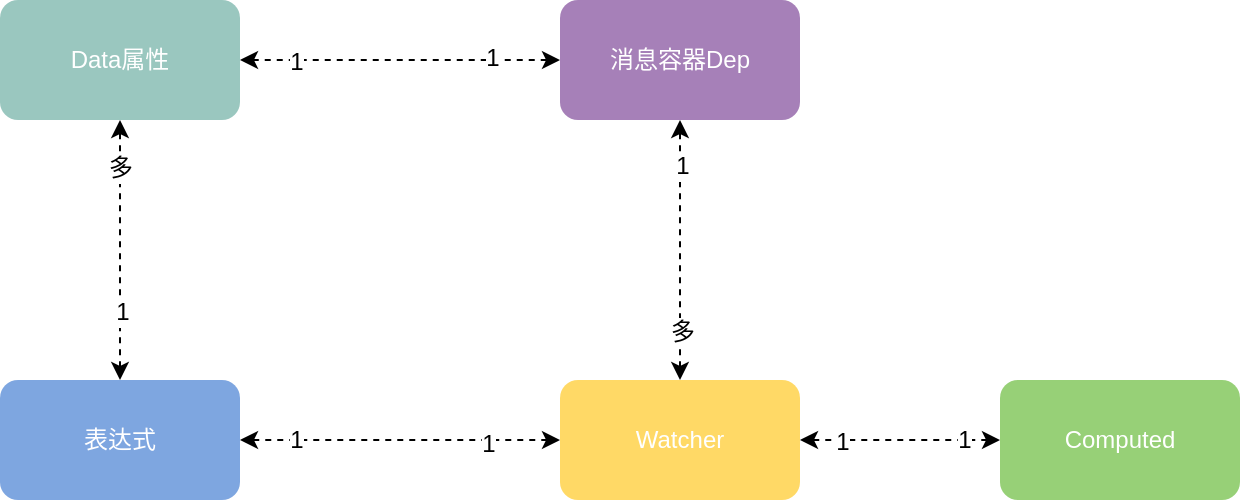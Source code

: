 <mxfile pages="1" version="11.2.8" type="github"><diagram id="e5mmB1QpzGwvTIJWV2cP" name="第 1 页"><mxGraphModel dx="782" dy="437" grid="1" gridSize="10" guides="1" tooltips="1" connect="1" arrows="1" fold="1" page="1" pageScale="1" pageWidth="827" pageHeight="1169" math="0" shadow="0"><root><mxCell id="0"/><mxCell id="1" parent="0"/><mxCell id="igo6tiFB_Bn9phjB6TX9-1" value="Data属性" style="rounded=1;whiteSpace=wrap;html=1;fillColor=#9AC7BF;strokeColor=none;fontColor=#ffffff;" parent="1" vertex="1"><mxGeometry x="100" y="50" width="120" height="60" as="geometry"/></mxCell><mxCell id="igo6tiFB_Bn9phjB6TX9-2" value="消息容器Dep" style="rounded=1;whiteSpace=wrap;html=1;fillColor=#A680B8;strokeColor=none;fontColor=#ffffff;" parent="1" vertex="1"><mxGeometry x="380" y="50" width="120" height="60" as="geometry"/></mxCell><mxCell id="igo6tiFB_Bn9phjB6TX9-3" value="" style="endArrow=classic;startArrow=classic;html=1;exitX=1;exitY=0.5;exitDx=0;exitDy=0;entryX=0;entryY=0.5;entryDx=0;entryDy=0;dashed=1;" parent="1" source="igo6tiFB_Bn9phjB6TX9-1" target="igo6tiFB_Bn9phjB6TX9-2" edge="1"><mxGeometry width="50" height="50" relative="1" as="geometry"><mxPoint x="240" y="120" as="sourcePoint"/><mxPoint x="290" y="70" as="targetPoint"/></mxGeometry></mxCell><mxCell id="igo6tiFB_Bn9phjB6TX9-4" value="1" style="text;html=1;resizable=0;points=[];align=center;verticalAlign=middle;labelBackgroundColor=#ffffff;" parent="igo6tiFB_Bn9phjB6TX9-3" vertex="1" connectable="0"><mxGeometry x="-0.647" y="-1" relative="1" as="geometry"><mxPoint as="offset"/></mxGeometry></mxCell><mxCell id="igo6tiFB_Bn9phjB6TX9-5" value="1" style="text;html=1;resizable=0;points=[];align=center;verticalAlign=middle;labelBackgroundColor=#ffffff;" parent="igo6tiFB_Bn9phjB6TX9-3" vertex="1" connectable="0"><mxGeometry x="0.573" y="1" relative="1" as="geometry"><mxPoint as="offset"/></mxGeometry></mxCell><mxCell id="igo6tiFB_Bn9phjB6TX9-6" value="Watcher" style="rounded=1;whiteSpace=wrap;html=1;strokeColor=none;fillColor=#FFD966;fontColor=#ffffff;" parent="1" vertex="1"><mxGeometry x="380" y="240" width="120" height="60" as="geometry"/></mxCell><mxCell id="igo6tiFB_Bn9phjB6TX9-7" value="" style="endArrow=classic;startArrow=classic;html=1;entryX=0.5;entryY=1;entryDx=0;entryDy=0;exitX=0.5;exitY=0;exitDx=0;exitDy=0;dashed=1;" parent="1" source="igo6tiFB_Bn9phjB6TX9-6" target="igo6tiFB_Bn9phjB6TX9-2" edge="1"><mxGeometry width="50" height="50" relative="1" as="geometry"><mxPoint x="240" y="240" as="sourcePoint"/><mxPoint x="290" y="190" as="targetPoint"/></mxGeometry></mxCell><mxCell id="igo6tiFB_Bn9phjB6TX9-8" value="1" style="text;html=1;resizable=0;points=[];align=center;verticalAlign=middle;labelBackgroundColor=#ffffff;" parent="igo6tiFB_Bn9phjB6TX9-7" vertex="1" connectable="0"><mxGeometry x="0.644" y="-1" relative="1" as="geometry"><mxPoint as="offset"/></mxGeometry></mxCell><mxCell id="igo6tiFB_Bn9phjB6TX9-9" value="多" style="text;html=1;resizable=0;points=[];align=center;verticalAlign=middle;labelBackgroundColor=#ffffff;" parent="igo6tiFB_Bn9phjB6TX9-7" vertex="1" connectable="0"><mxGeometry x="-0.622" y="-1" relative="1" as="geometry"><mxPoint as="offset"/></mxGeometry></mxCell><mxCell id="KXLcm4epcHszc1LRsbXl-11" value="&lt;font color=&quot;#ffffff&quot;&gt;Computed&lt;/font&gt;" style="rounded=1;whiteSpace=wrap;html=1;fillColor=#97D077;strokeColor=none;glass=0;comic=0;" vertex="1" parent="1"><mxGeometry x="600" y="240" width="120" height="60" as="geometry"/></mxCell><mxCell id="KXLcm4epcHszc1LRsbXl-15" value="" style="endArrow=classic;startArrow=classic;html=1;exitX=0;exitY=0.5;exitDx=0;exitDy=0;dashed=1;" edge="1" parent="1" source="KXLcm4epcHszc1LRsbXl-11"><mxGeometry width="50" height="50" relative="1" as="geometry"><mxPoint x="260" y="300" as="sourcePoint"/><mxPoint x="500" y="270" as="targetPoint"/></mxGeometry></mxCell><mxCell id="KXLcm4epcHszc1LRsbXl-16" value="1" style="text;html=1;resizable=0;points=[];align=center;verticalAlign=middle;labelBackgroundColor=#ffffff;" vertex="1" connectable="0" parent="KXLcm4epcHszc1LRsbXl-15"><mxGeometry x="-0.642" relative="1" as="geometry"><mxPoint as="offset"/></mxGeometry></mxCell><mxCell id="KXLcm4epcHszc1LRsbXl-17" value="1" style="text;html=1;resizable=0;points=[];align=center;verticalAlign=middle;labelBackgroundColor=#ffffff;" vertex="1" connectable="0" parent="KXLcm4epcHszc1LRsbXl-15"><mxGeometry x="0.583" y="1" relative="1" as="geometry"><mxPoint as="offset"/></mxGeometry></mxCell><mxCell id="KXLcm4epcHszc1LRsbXl-18" value="&lt;font color=&quot;#ffffff&quot;&gt;表达式&lt;/font&gt;" style="rounded=1;whiteSpace=wrap;html=1;glass=0;comic=0;fillColor=#7EA6E0;strokeColor=none;" vertex="1" parent="1"><mxGeometry x="100" y="240" width="120" height="60" as="geometry"/></mxCell><mxCell id="KXLcm4epcHszc1LRsbXl-19" value="" style="endArrow=classic;startArrow=classic;html=1;dashed=1;exitX=0;exitY=0.5;exitDx=0;exitDy=0;entryX=1;entryY=0.5;entryDx=0;entryDy=0;" edge="1" parent="1" source="igo6tiFB_Bn9phjB6TX9-6" target="KXLcm4epcHszc1LRsbXl-18"><mxGeometry width="50" height="50" relative="1" as="geometry"><mxPoint x="540" y="310" as="sourcePoint"/><mxPoint x="590" y="260" as="targetPoint"/></mxGeometry></mxCell><mxCell id="KXLcm4epcHszc1LRsbXl-20" value="1" style="text;html=1;resizable=0;points=[];align=center;verticalAlign=middle;labelBackgroundColor=#ffffff;" vertex="1" connectable="0" parent="KXLcm4epcHszc1LRsbXl-19"><mxGeometry x="-0.551" y="2" relative="1" as="geometry"><mxPoint as="offset"/></mxGeometry></mxCell><mxCell id="KXLcm4epcHszc1LRsbXl-21" value="1" style="text;html=1;resizable=0;points=[];align=center;verticalAlign=middle;labelBackgroundColor=#ffffff;" vertex="1" connectable="0" parent="KXLcm4epcHszc1LRsbXl-19"><mxGeometry x="0.648" relative="1" as="geometry"><mxPoint as="offset"/></mxGeometry></mxCell><mxCell id="KXLcm4epcHszc1LRsbXl-26" value="" style="endArrow=classic;startArrow=classic;html=1;dashed=1;entryX=0.5;entryY=1;entryDx=0;entryDy=0;" edge="1" parent="1" source="KXLcm4epcHszc1LRsbXl-18" target="igo6tiFB_Bn9phjB6TX9-1"><mxGeometry width="50" height="50" relative="1" as="geometry"><mxPoint x="100" y="370" as="sourcePoint"/><mxPoint x="150" y="320" as="targetPoint"/></mxGeometry></mxCell><mxCell id="KXLcm4epcHszc1LRsbXl-27" value="多" style="text;html=1;resizable=0;points=[];align=center;verticalAlign=middle;labelBackgroundColor=#ffffff;" vertex="1" connectable="0" parent="KXLcm4epcHszc1LRsbXl-26"><mxGeometry x="0.631" relative="1" as="geometry"><mxPoint as="offset"/></mxGeometry></mxCell><mxCell id="KXLcm4epcHszc1LRsbXl-28" value="1" style="text;html=1;resizable=0;points=[];align=center;verticalAlign=middle;labelBackgroundColor=#ffffff;" vertex="1" connectable="0" parent="KXLcm4epcHszc1LRsbXl-26"><mxGeometry x="-0.477" y="-1" relative="1" as="geometry"><mxPoint as="offset"/></mxGeometry></mxCell></root></mxGraphModel></diagram></mxfile>